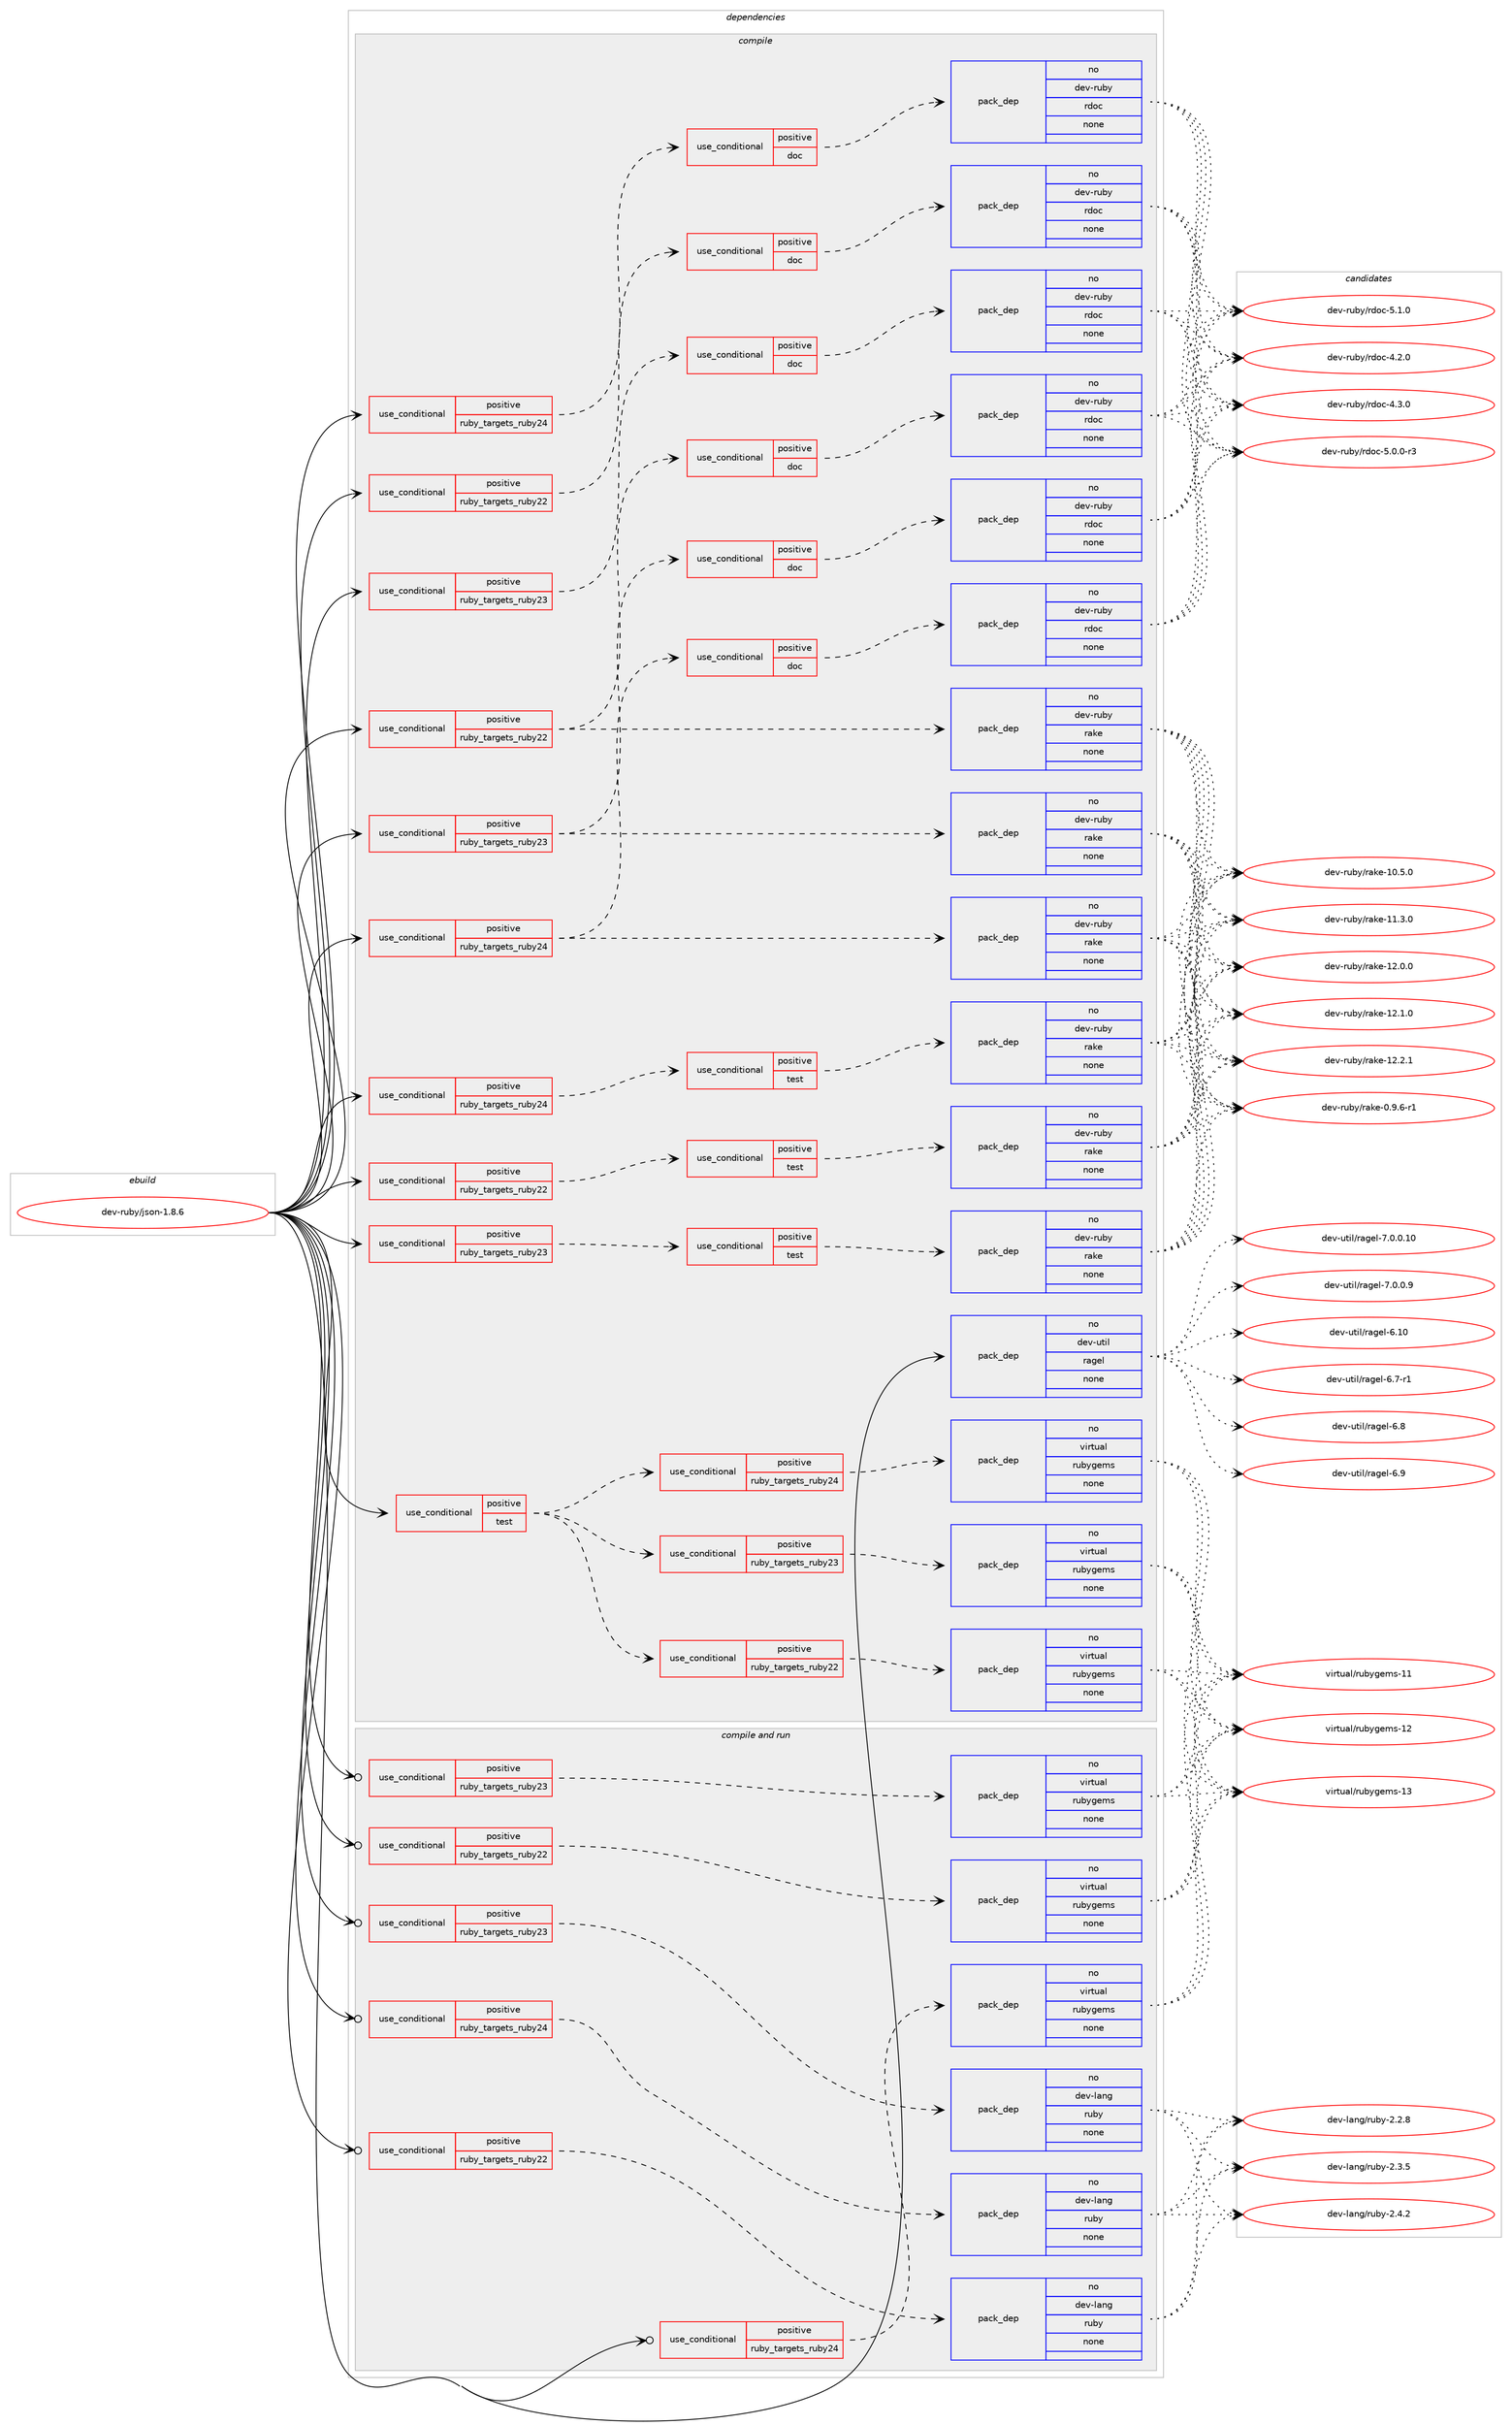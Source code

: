 digraph prolog {

# *************
# Graph options
# *************

newrank=true;
concentrate=true;
compound=true;
graph [rankdir=LR,fontname=Helvetica,fontsize=10,ranksep=1.5];#, ranksep=2.5, nodesep=0.2];
edge  [arrowhead=vee];
node  [fontname=Helvetica,fontsize=10];

# **********
# The ebuild
# **********

subgraph cluster_leftcol {
color=gray;
rank=same;
label=<<i>ebuild</i>>;
id [label="dev-ruby/json-1.8.6", color=red, width=4, href="../dev-ruby/json-1.8.6.svg"];
}

# ****************
# The dependencies
# ****************

subgraph cluster_midcol {
color=gray;
label=<<i>dependencies</i>>;
subgraph cluster_compile {
fillcolor="#eeeeee";
style=filled;
label=<<i>compile</i>>;
subgraph cond60086 {
dependency244684 [label=<<TABLE BORDER="0" CELLBORDER="1" CELLSPACING="0" CELLPADDING="4"><TR><TD ROWSPAN="3" CELLPADDING="10">use_conditional</TD></TR><TR><TD>positive</TD></TR><TR><TD>ruby_targets_ruby22</TD></TR></TABLE>>, shape=none, color=red];
subgraph cond60087 {
dependency244685 [label=<<TABLE BORDER="0" CELLBORDER="1" CELLSPACING="0" CELLPADDING="4"><TR><TD ROWSPAN="3" CELLPADDING="10">use_conditional</TD></TR><TR><TD>positive</TD></TR><TR><TD>doc</TD></TR></TABLE>>, shape=none, color=red];
subgraph pack180507 {
dependency244686 [label=<<TABLE BORDER="0" CELLBORDER="1" CELLSPACING="0" CELLPADDING="4" WIDTH="220"><TR><TD ROWSPAN="6" CELLPADDING="30">pack_dep</TD></TR><TR><TD WIDTH="110">no</TD></TR><TR><TD>dev-ruby</TD></TR><TR><TD>rdoc</TD></TR><TR><TD>none</TD></TR><TR><TD></TD></TR></TABLE>>, shape=none, color=blue];
}
dependency244685:e -> dependency244686:w [weight=20,style="dashed",arrowhead="vee"];
}
dependency244684:e -> dependency244685:w [weight=20,style="dashed",arrowhead="vee"];
}
id:e -> dependency244684:w [weight=20,style="solid",arrowhead="vee"];
subgraph cond60088 {
dependency244687 [label=<<TABLE BORDER="0" CELLBORDER="1" CELLSPACING="0" CELLPADDING="4"><TR><TD ROWSPAN="3" CELLPADDING="10">use_conditional</TD></TR><TR><TD>positive</TD></TR><TR><TD>ruby_targets_ruby22</TD></TR></TABLE>>, shape=none, color=red];
subgraph cond60089 {
dependency244688 [label=<<TABLE BORDER="0" CELLBORDER="1" CELLSPACING="0" CELLPADDING="4"><TR><TD ROWSPAN="3" CELLPADDING="10">use_conditional</TD></TR><TR><TD>positive</TD></TR><TR><TD>test</TD></TR></TABLE>>, shape=none, color=red];
subgraph pack180508 {
dependency244689 [label=<<TABLE BORDER="0" CELLBORDER="1" CELLSPACING="0" CELLPADDING="4" WIDTH="220"><TR><TD ROWSPAN="6" CELLPADDING="30">pack_dep</TD></TR><TR><TD WIDTH="110">no</TD></TR><TR><TD>dev-ruby</TD></TR><TR><TD>rake</TD></TR><TR><TD>none</TD></TR><TR><TD></TD></TR></TABLE>>, shape=none, color=blue];
}
dependency244688:e -> dependency244689:w [weight=20,style="dashed",arrowhead="vee"];
}
dependency244687:e -> dependency244688:w [weight=20,style="dashed",arrowhead="vee"];
}
id:e -> dependency244687:w [weight=20,style="solid",arrowhead="vee"];
subgraph cond60090 {
dependency244690 [label=<<TABLE BORDER="0" CELLBORDER="1" CELLSPACING="0" CELLPADDING="4"><TR><TD ROWSPAN="3" CELLPADDING="10">use_conditional</TD></TR><TR><TD>positive</TD></TR><TR><TD>ruby_targets_ruby22</TD></TR></TABLE>>, shape=none, color=red];
subgraph pack180509 {
dependency244691 [label=<<TABLE BORDER="0" CELLBORDER="1" CELLSPACING="0" CELLPADDING="4" WIDTH="220"><TR><TD ROWSPAN="6" CELLPADDING="30">pack_dep</TD></TR><TR><TD WIDTH="110">no</TD></TR><TR><TD>dev-ruby</TD></TR><TR><TD>rake</TD></TR><TR><TD>none</TD></TR><TR><TD></TD></TR></TABLE>>, shape=none, color=blue];
}
dependency244690:e -> dependency244691:w [weight=20,style="dashed",arrowhead="vee"];
subgraph cond60091 {
dependency244692 [label=<<TABLE BORDER="0" CELLBORDER="1" CELLSPACING="0" CELLPADDING="4"><TR><TD ROWSPAN="3" CELLPADDING="10">use_conditional</TD></TR><TR><TD>positive</TD></TR><TR><TD>doc</TD></TR></TABLE>>, shape=none, color=red];
subgraph pack180510 {
dependency244693 [label=<<TABLE BORDER="0" CELLBORDER="1" CELLSPACING="0" CELLPADDING="4" WIDTH="220"><TR><TD ROWSPAN="6" CELLPADDING="30">pack_dep</TD></TR><TR><TD WIDTH="110">no</TD></TR><TR><TD>dev-ruby</TD></TR><TR><TD>rdoc</TD></TR><TR><TD>none</TD></TR><TR><TD></TD></TR></TABLE>>, shape=none, color=blue];
}
dependency244692:e -> dependency244693:w [weight=20,style="dashed",arrowhead="vee"];
}
dependency244690:e -> dependency244692:w [weight=20,style="dashed",arrowhead="vee"];
}
id:e -> dependency244690:w [weight=20,style="solid",arrowhead="vee"];
subgraph cond60092 {
dependency244694 [label=<<TABLE BORDER="0" CELLBORDER="1" CELLSPACING="0" CELLPADDING="4"><TR><TD ROWSPAN="3" CELLPADDING="10">use_conditional</TD></TR><TR><TD>positive</TD></TR><TR><TD>ruby_targets_ruby23</TD></TR></TABLE>>, shape=none, color=red];
subgraph cond60093 {
dependency244695 [label=<<TABLE BORDER="0" CELLBORDER="1" CELLSPACING="0" CELLPADDING="4"><TR><TD ROWSPAN="3" CELLPADDING="10">use_conditional</TD></TR><TR><TD>positive</TD></TR><TR><TD>doc</TD></TR></TABLE>>, shape=none, color=red];
subgraph pack180511 {
dependency244696 [label=<<TABLE BORDER="0" CELLBORDER="1" CELLSPACING="0" CELLPADDING="4" WIDTH="220"><TR><TD ROWSPAN="6" CELLPADDING="30">pack_dep</TD></TR><TR><TD WIDTH="110">no</TD></TR><TR><TD>dev-ruby</TD></TR><TR><TD>rdoc</TD></TR><TR><TD>none</TD></TR><TR><TD></TD></TR></TABLE>>, shape=none, color=blue];
}
dependency244695:e -> dependency244696:w [weight=20,style="dashed",arrowhead="vee"];
}
dependency244694:e -> dependency244695:w [weight=20,style="dashed",arrowhead="vee"];
}
id:e -> dependency244694:w [weight=20,style="solid",arrowhead="vee"];
subgraph cond60094 {
dependency244697 [label=<<TABLE BORDER="0" CELLBORDER="1" CELLSPACING="0" CELLPADDING="4"><TR><TD ROWSPAN="3" CELLPADDING="10">use_conditional</TD></TR><TR><TD>positive</TD></TR><TR><TD>ruby_targets_ruby23</TD></TR></TABLE>>, shape=none, color=red];
subgraph cond60095 {
dependency244698 [label=<<TABLE BORDER="0" CELLBORDER="1" CELLSPACING="0" CELLPADDING="4"><TR><TD ROWSPAN="3" CELLPADDING="10">use_conditional</TD></TR><TR><TD>positive</TD></TR><TR><TD>test</TD></TR></TABLE>>, shape=none, color=red];
subgraph pack180512 {
dependency244699 [label=<<TABLE BORDER="0" CELLBORDER="1" CELLSPACING="0" CELLPADDING="4" WIDTH="220"><TR><TD ROWSPAN="6" CELLPADDING="30">pack_dep</TD></TR><TR><TD WIDTH="110">no</TD></TR><TR><TD>dev-ruby</TD></TR><TR><TD>rake</TD></TR><TR><TD>none</TD></TR><TR><TD></TD></TR></TABLE>>, shape=none, color=blue];
}
dependency244698:e -> dependency244699:w [weight=20,style="dashed",arrowhead="vee"];
}
dependency244697:e -> dependency244698:w [weight=20,style="dashed",arrowhead="vee"];
}
id:e -> dependency244697:w [weight=20,style="solid",arrowhead="vee"];
subgraph cond60096 {
dependency244700 [label=<<TABLE BORDER="0" CELLBORDER="1" CELLSPACING="0" CELLPADDING="4"><TR><TD ROWSPAN="3" CELLPADDING="10">use_conditional</TD></TR><TR><TD>positive</TD></TR><TR><TD>ruby_targets_ruby23</TD></TR></TABLE>>, shape=none, color=red];
subgraph pack180513 {
dependency244701 [label=<<TABLE BORDER="0" CELLBORDER="1" CELLSPACING="0" CELLPADDING="4" WIDTH="220"><TR><TD ROWSPAN="6" CELLPADDING="30">pack_dep</TD></TR><TR><TD WIDTH="110">no</TD></TR><TR><TD>dev-ruby</TD></TR><TR><TD>rake</TD></TR><TR><TD>none</TD></TR><TR><TD></TD></TR></TABLE>>, shape=none, color=blue];
}
dependency244700:e -> dependency244701:w [weight=20,style="dashed",arrowhead="vee"];
subgraph cond60097 {
dependency244702 [label=<<TABLE BORDER="0" CELLBORDER="1" CELLSPACING="0" CELLPADDING="4"><TR><TD ROWSPAN="3" CELLPADDING="10">use_conditional</TD></TR><TR><TD>positive</TD></TR><TR><TD>doc</TD></TR></TABLE>>, shape=none, color=red];
subgraph pack180514 {
dependency244703 [label=<<TABLE BORDER="0" CELLBORDER="1" CELLSPACING="0" CELLPADDING="4" WIDTH="220"><TR><TD ROWSPAN="6" CELLPADDING="30">pack_dep</TD></TR><TR><TD WIDTH="110">no</TD></TR><TR><TD>dev-ruby</TD></TR><TR><TD>rdoc</TD></TR><TR><TD>none</TD></TR><TR><TD></TD></TR></TABLE>>, shape=none, color=blue];
}
dependency244702:e -> dependency244703:w [weight=20,style="dashed",arrowhead="vee"];
}
dependency244700:e -> dependency244702:w [weight=20,style="dashed",arrowhead="vee"];
}
id:e -> dependency244700:w [weight=20,style="solid",arrowhead="vee"];
subgraph cond60098 {
dependency244704 [label=<<TABLE BORDER="0" CELLBORDER="1" CELLSPACING="0" CELLPADDING="4"><TR><TD ROWSPAN="3" CELLPADDING="10">use_conditional</TD></TR><TR><TD>positive</TD></TR><TR><TD>ruby_targets_ruby24</TD></TR></TABLE>>, shape=none, color=red];
subgraph cond60099 {
dependency244705 [label=<<TABLE BORDER="0" CELLBORDER="1" CELLSPACING="0" CELLPADDING="4"><TR><TD ROWSPAN="3" CELLPADDING="10">use_conditional</TD></TR><TR><TD>positive</TD></TR><TR><TD>doc</TD></TR></TABLE>>, shape=none, color=red];
subgraph pack180515 {
dependency244706 [label=<<TABLE BORDER="0" CELLBORDER="1" CELLSPACING="0" CELLPADDING="4" WIDTH="220"><TR><TD ROWSPAN="6" CELLPADDING="30">pack_dep</TD></TR><TR><TD WIDTH="110">no</TD></TR><TR><TD>dev-ruby</TD></TR><TR><TD>rdoc</TD></TR><TR><TD>none</TD></TR><TR><TD></TD></TR></TABLE>>, shape=none, color=blue];
}
dependency244705:e -> dependency244706:w [weight=20,style="dashed",arrowhead="vee"];
}
dependency244704:e -> dependency244705:w [weight=20,style="dashed",arrowhead="vee"];
}
id:e -> dependency244704:w [weight=20,style="solid",arrowhead="vee"];
subgraph cond60100 {
dependency244707 [label=<<TABLE BORDER="0" CELLBORDER="1" CELLSPACING="0" CELLPADDING="4"><TR><TD ROWSPAN="3" CELLPADDING="10">use_conditional</TD></TR><TR><TD>positive</TD></TR><TR><TD>ruby_targets_ruby24</TD></TR></TABLE>>, shape=none, color=red];
subgraph cond60101 {
dependency244708 [label=<<TABLE BORDER="0" CELLBORDER="1" CELLSPACING="0" CELLPADDING="4"><TR><TD ROWSPAN="3" CELLPADDING="10">use_conditional</TD></TR><TR><TD>positive</TD></TR><TR><TD>test</TD></TR></TABLE>>, shape=none, color=red];
subgraph pack180516 {
dependency244709 [label=<<TABLE BORDER="0" CELLBORDER="1" CELLSPACING="0" CELLPADDING="4" WIDTH="220"><TR><TD ROWSPAN="6" CELLPADDING="30">pack_dep</TD></TR><TR><TD WIDTH="110">no</TD></TR><TR><TD>dev-ruby</TD></TR><TR><TD>rake</TD></TR><TR><TD>none</TD></TR><TR><TD></TD></TR></TABLE>>, shape=none, color=blue];
}
dependency244708:e -> dependency244709:w [weight=20,style="dashed",arrowhead="vee"];
}
dependency244707:e -> dependency244708:w [weight=20,style="dashed",arrowhead="vee"];
}
id:e -> dependency244707:w [weight=20,style="solid",arrowhead="vee"];
subgraph cond60102 {
dependency244710 [label=<<TABLE BORDER="0" CELLBORDER="1" CELLSPACING="0" CELLPADDING="4"><TR><TD ROWSPAN="3" CELLPADDING="10">use_conditional</TD></TR><TR><TD>positive</TD></TR><TR><TD>ruby_targets_ruby24</TD></TR></TABLE>>, shape=none, color=red];
subgraph pack180517 {
dependency244711 [label=<<TABLE BORDER="0" CELLBORDER="1" CELLSPACING="0" CELLPADDING="4" WIDTH="220"><TR><TD ROWSPAN="6" CELLPADDING="30">pack_dep</TD></TR><TR><TD WIDTH="110">no</TD></TR><TR><TD>dev-ruby</TD></TR><TR><TD>rake</TD></TR><TR><TD>none</TD></TR><TR><TD></TD></TR></TABLE>>, shape=none, color=blue];
}
dependency244710:e -> dependency244711:w [weight=20,style="dashed",arrowhead="vee"];
subgraph cond60103 {
dependency244712 [label=<<TABLE BORDER="0" CELLBORDER="1" CELLSPACING="0" CELLPADDING="4"><TR><TD ROWSPAN="3" CELLPADDING="10">use_conditional</TD></TR><TR><TD>positive</TD></TR><TR><TD>doc</TD></TR></TABLE>>, shape=none, color=red];
subgraph pack180518 {
dependency244713 [label=<<TABLE BORDER="0" CELLBORDER="1" CELLSPACING="0" CELLPADDING="4" WIDTH="220"><TR><TD ROWSPAN="6" CELLPADDING="30">pack_dep</TD></TR><TR><TD WIDTH="110">no</TD></TR><TR><TD>dev-ruby</TD></TR><TR><TD>rdoc</TD></TR><TR><TD>none</TD></TR><TR><TD></TD></TR></TABLE>>, shape=none, color=blue];
}
dependency244712:e -> dependency244713:w [weight=20,style="dashed",arrowhead="vee"];
}
dependency244710:e -> dependency244712:w [weight=20,style="dashed",arrowhead="vee"];
}
id:e -> dependency244710:w [weight=20,style="solid",arrowhead="vee"];
subgraph cond60104 {
dependency244714 [label=<<TABLE BORDER="0" CELLBORDER="1" CELLSPACING="0" CELLPADDING="4"><TR><TD ROWSPAN="3" CELLPADDING="10">use_conditional</TD></TR><TR><TD>positive</TD></TR><TR><TD>test</TD></TR></TABLE>>, shape=none, color=red];
subgraph cond60105 {
dependency244715 [label=<<TABLE BORDER="0" CELLBORDER="1" CELLSPACING="0" CELLPADDING="4"><TR><TD ROWSPAN="3" CELLPADDING="10">use_conditional</TD></TR><TR><TD>positive</TD></TR><TR><TD>ruby_targets_ruby22</TD></TR></TABLE>>, shape=none, color=red];
subgraph pack180519 {
dependency244716 [label=<<TABLE BORDER="0" CELLBORDER="1" CELLSPACING="0" CELLPADDING="4" WIDTH="220"><TR><TD ROWSPAN="6" CELLPADDING="30">pack_dep</TD></TR><TR><TD WIDTH="110">no</TD></TR><TR><TD>virtual</TD></TR><TR><TD>rubygems</TD></TR><TR><TD>none</TD></TR><TR><TD></TD></TR></TABLE>>, shape=none, color=blue];
}
dependency244715:e -> dependency244716:w [weight=20,style="dashed",arrowhead="vee"];
}
dependency244714:e -> dependency244715:w [weight=20,style="dashed",arrowhead="vee"];
subgraph cond60106 {
dependency244717 [label=<<TABLE BORDER="0" CELLBORDER="1" CELLSPACING="0" CELLPADDING="4"><TR><TD ROWSPAN="3" CELLPADDING="10">use_conditional</TD></TR><TR><TD>positive</TD></TR><TR><TD>ruby_targets_ruby23</TD></TR></TABLE>>, shape=none, color=red];
subgraph pack180520 {
dependency244718 [label=<<TABLE BORDER="0" CELLBORDER="1" CELLSPACING="0" CELLPADDING="4" WIDTH="220"><TR><TD ROWSPAN="6" CELLPADDING="30">pack_dep</TD></TR><TR><TD WIDTH="110">no</TD></TR><TR><TD>virtual</TD></TR><TR><TD>rubygems</TD></TR><TR><TD>none</TD></TR><TR><TD></TD></TR></TABLE>>, shape=none, color=blue];
}
dependency244717:e -> dependency244718:w [weight=20,style="dashed",arrowhead="vee"];
}
dependency244714:e -> dependency244717:w [weight=20,style="dashed",arrowhead="vee"];
subgraph cond60107 {
dependency244719 [label=<<TABLE BORDER="0" CELLBORDER="1" CELLSPACING="0" CELLPADDING="4"><TR><TD ROWSPAN="3" CELLPADDING="10">use_conditional</TD></TR><TR><TD>positive</TD></TR><TR><TD>ruby_targets_ruby24</TD></TR></TABLE>>, shape=none, color=red];
subgraph pack180521 {
dependency244720 [label=<<TABLE BORDER="0" CELLBORDER="1" CELLSPACING="0" CELLPADDING="4" WIDTH="220"><TR><TD ROWSPAN="6" CELLPADDING="30">pack_dep</TD></TR><TR><TD WIDTH="110">no</TD></TR><TR><TD>virtual</TD></TR><TR><TD>rubygems</TD></TR><TR><TD>none</TD></TR><TR><TD></TD></TR></TABLE>>, shape=none, color=blue];
}
dependency244719:e -> dependency244720:w [weight=20,style="dashed",arrowhead="vee"];
}
dependency244714:e -> dependency244719:w [weight=20,style="dashed",arrowhead="vee"];
}
id:e -> dependency244714:w [weight=20,style="solid",arrowhead="vee"];
subgraph pack180522 {
dependency244721 [label=<<TABLE BORDER="0" CELLBORDER="1" CELLSPACING="0" CELLPADDING="4" WIDTH="220"><TR><TD ROWSPAN="6" CELLPADDING="30">pack_dep</TD></TR><TR><TD WIDTH="110">no</TD></TR><TR><TD>dev-util</TD></TR><TR><TD>ragel</TD></TR><TR><TD>none</TD></TR><TR><TD></TD></TR></TABLE>>, shape=none, color=blue];
}
id:e -> dependency244721:w [weight=20,style="solid",arrowhead="vee"];
}
subgraph cluster_compileandrun {
fillcolor="#eeeeee";
style=filled;
label=<<i>compile and run</i>>;
subgraph cond60108 {
dependency244722 [label=<<TABLE BORDER="0" CELLBORDER="1" CELLSPACING="0" CELLPADDING="4"><TR><TD ROWSPAN="3" CELLPADDING="10">use_conditional</TD></TR><TR><TD>positive</TD></TR><TR><TD>ruby_targets_ruby22</TD></TR></TABLE>>, shape=none, color=red];
subgraph pack180523 {
dependency244723 [label=<<TABLE BORDER="0" CELLBORDER="1" CELLSPACING="0" CELLPADDING="4" WIDTH="220"><TR><TD ROWSPAN="6" CELLPADDING="30">pack_dep</TD></TR><TR><TD WIDTH="110">no</TD></TR><TR><TD>dev-lang</TD></TR><TR><TD>ruby</TD></TR><TR><TD>none</TD></TR><TR><TD></TD></TR></TABLE>>, shape=none, color=blue];
}
dependency244722:e -> dependency244723:w [weight=20,style="dashed",arrowhead="vee"];
}
id:e -> dependency244722:w [weight=20,style="solid",arrowhead="odotvee"];
subgraph cond60109 {
dependency244724 [label=<<TABLE BORDER="0" CELLBORDER="1" CELLSPACING="0" CELLPADDING="4"><TR><TD ROWSPAN="3" CELLPADDING="10">use_conditional</TD></TR><TR><TD>positive</TD></TR><TR><TD>ruby_targets_ruby22</TD></TR></TABLE>>, shape=none, color=red];
subgraph pack180524 {
dependency244725 [label=<<TABLE BORDER="0" CELLBORDER="1" CELLSPACING="0" CELLPADDING="4" WIDTH="220"><TR><TD ROWSPAN="6" CELLPADDING="30">pack_dep</TD></TR><TR><TD WIDTH="110">no</TD></TR><TR><TD>virtual</TD></TR><TR><TD>rubygems</TD></TR><TR><TD>none</TD></TR><TR><TD></TD></TR></TABLE>>, shape=none, color=blue];
}
dependency244724:e -> dependency244725:w [weight=20,style="dashed",arrowhead="vee"];
}
id:e -> dependency244724:w [weight=20,style="solid",arrowhead="odotvee"];
subgraph cond60110 {
dependency244726 [label=<<TABLE BORDER="0" CELLBORDER="1" CELLSPACING="0" CELLPADDING="4"><TR><TD ROWSPAN="3" CELLPADDING="10">use_conditional</TD></TR><TR><TD>positive</TD></TR><TR><TD>ruby_targets_ruby23</TD></TR></TABLE>>, shape=none, color=red];
subgraph pack180525 {
dependency244727 [label=<<TABLE BORDER="0" CELLBORDER="1" CELLSPACING="0" CELLPADDING="4" WIDTH="220"><TR><TD ROWSPAN="6" CELLPADDING="30">pack_dep</TD></TR><TR><TD WIDTH="110">no</TD></TR><TR><TD>dev-lang</TD></TR><TR><TD>ruby</TD></TR><TR><TD>none</TD></TR><TR><TD></TD></TR></TABLE>>, shape=none, color=blue];
}
dependency244726:e -> dependency244727:w [weight=20,style="dashed",arrowhead="vee"];
}
id:e -> dependency244726:w [weight=20,style="solid",arrowhead="odotvee"];
subgraph cond60111 {
dependency244728 [label=<<TABLE BORDER="0" CELLBORDER="1" CELLSPACING="0" CELLPADDING="4"><TR><TD ROWSPAN="3" CELLPADDING="10">use_conditional</TD></TR><TR><TD>positive</TD></TR><TR><TD>ruby_targets_ruby23</TD></TR></TABLE>>, shape=none, color=red];
subgraph pack180526 {
dependency244729 [label=<<TABLE BORDER="0" CELLBORDER="1" CELLSPACING="0" CELLPADDING="4" WIDTH="220"><TR><TD ROWSPAN="6" CELLPADDING="30">pack_dep</TD></TR><TR><TD WIDTH="110">no</TD></TR><TR><TD>virtual</TD></TR><TR><TD>rubygems</TD></TR><TR><TD>none</TD></TR><TR><TD></TD></TR></TABLE>>, shape=none, color=blue];
}
dependency244728:e -> dependency244729:w [weight=20,style="dashed",arrowhead="vee"];
}
id:e -> dependency244728:w [weight=20,style="solid",arrowhead="odotvee"];
subgraph cond60112 {
dependency244730 [label=<<TABLE BORDER="0" CELLBORDER="1" CELLSPACING="0" CELLPADDING="4"><TR><TD ROWSPAN="3" CELLPADDING="10">use_conditional</TD></TR><TR><TD>positive</TD></TR><TR><TD>ruby_targets_ruby24</TD></TR></TABLE>>, shape=none, color=red];
subgraph pack180527 {
dependency244731 [label=<<TABLE BORDER="0" CELLBORDER="1" CELLSPACING="0" CELLPADDING="4" WIDTH="220"><TR><TD ROWSPAN="6" CELLPADDING="30">pack_dep</TD></TR><TR><TD WIDTH="110">no</TD></TR><TR><TD>dev-lang</TD></TR><TR><TD>ruby</TD></TR><TR><TD>none</TD></TR><TR><TD></TD></TR></TABLE>>, shape=none, color=blue];
}
dependency244730:e -> dependency244731:w [weight=20,style="dashed",arrowhead="vee"];
}
id:e -> dependency244730:w [weight=20,style="solid",arrowhead="odotvee"];
subgraph cond60113 {
dependency244732 [label=<<TABLE BORDER="0" CELLBORDER="1" CELLSPACING="0" CELLPADDING="4"><TR><TD ROWSPAN="3" CELLPADDING="10">use_conditional</TD></TR><TR><TD>positive</TD></TR><TR><TD>ruby_targets_ruby24</TD></TR></TABLE>>, shape=none, color=red];
subgraph pack180528 {
dependency244733 [label=<<TABLE BORDER="0" CELLBORDER="1" CELLSPACING="0" CELLPADDING="4" WIDTH="220"><TR><TD ROWSPAN="6" CELLPADDING="30">pack_dep</TD></TR><TR><TD WIDTH="110">no</TD></TR><TR><TD>virtual</TD></TR><TR><TD>rubygems</TD></TR><TR><TD>none</TD></TR><TR><TD></TD></TR></TABLE>>, shape=none, color=blue];
}
dependency244732:e -> dependency244733:w [weight=20,style="dashed",arrowhead="vee"];
}
id:e -> dependency244732:w [weight=20,style="solid",arrowhead="odotvee"];
}
subgraph cluster_run {
fillcolor="#eeeeee";
style=filled;
label=<<i>run</i>>;
}
}

# **************
# The candidates
# **************

subgraph cluster_choices {
rank=same;
color=gray;
label=<<i>candidates</i>>;

subgraph choice180507 {
color=black;
nodesep=1;
choice10010111845114117981214711410011199455246504648 [label="dev-ruby/rdoc-4.2.0", color=red, width=4,href="../dev-ruby/rdoc-4.2.0.svg"];
choice10010111845114117981214711410011199455246514648 [label="dev-ruby/rdoc-4.3.0", color=red, width=4,href="../dev-ruby/rdoc-4.3.0.svg"];
choice100101118451141179812147114100111994553464846484511451 [label="dev-ruby/rdoc-5.0.0-r3", color=red, width=4,href="../dev-ruby/rdoc-5.0.0-r3.svg"];
choice10010111845114117981214711410011199455346494648 [label="dev-ruby/rdoc-5.1.0", color=red, width=4,href="../dev-ruby/rdoc-5.1.0.svg"];
dependency244686:e -> choice10010111845114117981214711410011199455246504648:w [style=dotted,weight="100"];
dependency244686:e -> choice10010111845114117981214711410011199455246514648:w [style=dotted,weight="100"];
dependency244686:e -> choice100101118451141179812147114100111994553464846484511451:w [style=dotted,weight="100"];
dependency244686:e -> choice10010111845114117981214711410011199455346494648:w [style=dotted,weight="100"];
}
subgraph choice180508 {
color=black;
nodesep=1;
choice100101118451141179812147114971071014548465746544511449 [label="dev-ruby/rake-0.9.6-r1", color=red, width=4,href="../dev-ruby/rake-0.9.6-r1.svg"];
choice1001011184511411798121471149710710145494846534648 [label="dev-ruby/rake-10.5.0", color=red, width=4,href="../dev-ruby/rake-10.5.0.svg"];
choice1001011184511411798121471149710710145494946514648 [label="dev-ruby/rake-11.3.0", color=red, width=4,href="../dev-ruby/rake-11.3.0.svg"];
choice1001011184511411798121471149710710145495046484648 [label="dev-ruby/rake-12.0.0", color=red, width=4,href="../dev-ruby/rake-12.0.0.svg"];
choice1001011184511411798121471149710710145495046494648 [label="dev-ruby/rake-12.1.0", color=red, width=4,href="../dev-ruby/rake-12.1.0.svg"];
choice1001011184511411798121471149710710145495046504649 [label="dev-ruby/rake-12.2.1", color=red, width=4,href="../dev-ruby/rake-12.2.1.svg"];
dependency244689:e -> choice100101118451141179812147114971071014548465746544511449:w [style=dotted,weight="100"];
dependency244689:e -> choice1001011184511411798121471149710710145494846534648:w [style=dotted,weight="100"];
dependency244689:e -> choice1001011184511411798121471149710710145494946514648:w [style=dotted,weight="100"];
dependency244689:e -> choice1001011184511411798121471149710710145495046484648:w [style=dotted,weight="100"];
dependency244689:e -> choice1001011184511411798121471149710710145495046494648:w [style=dotted,weight="100"];
dependency244689:e -> choice1001011184511411798121471149710710145495046504649:w [style=dotted,weight="100"];
}
subgraph choice180509 {
color=black;
nodesep=1;
choice100101118451141179812147114971071014548465746544511449 [label="dev-ruby/rake-0.9.6-r1", color=red, width=4,href="../dev-ruby/rake-0.9.6-r1.svg"];
choice1001011184511411798121471149710710145494846534648 [label="dev-ruby/rake-10.5.0", color=red, width=4,href="../dev-ruby/rake-10.5.0.svg"];
choice1001011184511411798121471149710710145494946514648 [label="dev-ruby/rake-11.3.0", color=red, width=4,href="../dev-ruby/rake-11.3.0.svg"];
choice1001011184511411798121471149710710145495046484648 [label="dev-ruby/rake-12.0.0", color=red, width=4,href="../dev-ruby/rake-12.0.0.svg"];
choice1001011184511411798121471149710710145495046494648 [label="dev-ruby/rake-12.1.0", color=red, width=4,href="../dev-ruby/rake-12.1.0.svg"];
choice1001011184511411798121471149710710145495046504649 [label="dev-ruby/rake-12.2.1", color=red, width=4,href="../dev-ruby/rake-12.2.1.svg"];
dependency244691:e -> choice100101118451141179812147114971071014548465746544511449:w [style=dotted,weight="100"];
dependency244691:e -> choice1001011184511411798121471149710710145494846534648:w [style=dotted,weight="100"];
dependency244691:e -> choice1001011184511411798121471149710710145494946514648:w [style=dotted,weight="100"];
dependency244691:e -> choice1001011184511411798121471149710710145495046484648:w [style=dotted,weight="100"];
dependency244691:e -> choice1001011184511411798121471149710710145495046494648:w [style=dotted,weight="100"];
dependency244691:e -> choice1001011184511411798121471149710710145495046504649:w [style=dotted,weight="100"];
}
subgraph choice180510 {
color=black;
nodesep=1;
choice10010111845114117981214711410011199455246504648 [label="dev-ruby/rdoc-4.2.0", color=red, width=4,href="../dev-ruby/rdoc-4.2.0.svg"];
choice10010111845114117981214711410011199455246514648 [label="dev-ruby/rdoc-4.3.0", color=red, width=4,href="../dev-ruby/rdoc-4.3.0.svg"];
choice100101118451141179812147114100111994553464846484511451 [label="dev-ruby/rdoc-5.0.0-r3", color=red, width=4,href="../dev-ruby/rdoc-5.0.0-r3.svg"];
choice10010111845114117981214711410011199455346494648 [label="dev-ruby/rdoc-5.1.0", color=red, width=4,href="../dev-ruby/rdoc-5.1.0.svg"];
dependency244693:e -> choice10010111845114117981214711410011199455246504648:w [style=dotted,weight="100"];
dependency244693:e -> choice10010111845114117981214711410011199455246514648:w [style=dotted,weight="100"];
dependency244693:e -> choice100101118451141179812147114100111994553464846484511451:w [style=dotted,weight="100"];
dependency244693:e -> choice10010111845114117981214711410011199455346494648:w [style=dotted,weight="100"];
}
subgraph choice180511 {
color=black;
nodesep=1;
choice10010111845114117981214711410011199455246504648 [label="dev-ruby/rdoc-4.2.0", color=red, width=4,href="../dev-ruby/rdoc-4.2.0.svg"];
choice10010111845114117981214711410011199455246514648 [label="dev-ruby/rdoc-4.3.0", color=red, width=4,href="../dev-ruby/rdoc-4.3.0.svg"];
choice100101118451141179812147114100111994553464846484511451 [label="dev-ruby/rdoc-5.0.0-r3", color=red, width=4,href="../dev-ruby/rdoc-5.0.0-r3.svg"];
choice10010111845114117981214711410011199455346494648 [label="dev-ruby/rdoc-5.1.0", color=red, width=4,href="../dev-ruby/rdoc-5.1.0.svg"];
dependency244696:e -> choice10010111845114117981214711410011199455246504648:w [style=dotted,weight="100"];
dependency244696:e -> choice10010111845114117981214711410011199455246514648:w [style=dotted,weight="100"];
dependency244696:e -> choice100101118451141179812147114100111994553464846484511451:w [style=dotted,weight="100"];
dependency244696:e -> choice10010111845114117981214711410011199455346494648:w [style=dotted,weight="100"];
}
subgraph choice180512 {
color=black;
nodesep=1;
choice100101118451141179812147114971071014548465746544511449 [label="dev-ruby/rake-0.9.6-r1", color=red, width=4,href="../dev-ruby/rake-0.9.6-r1.svg"];
choice1001011184511411798121471149710710145494846534648 [label="dev-ruby/rake-10.5.0", color=red, width=4,href="../dev-ruby/rake-10.5.0.svg"];
choice1001011184511411798121471149710710145494946514648 [label="dev-ruby/rake-11.3.0", color=red, width=4,href="../dev-ruby/rake-11.3.0.svg"];
choice1001011184511411798121471149710710145495046484648 [label="dev-ruby/rake-12.0.0", color=red, width=4,href="../dev-ruby/rake-12.0.0.svg"];
choice1001011184511411798121471149710710145495046494648 [label="dev-ruby/rake-12.1.0", color=red, width=4,href="../dev-ruby/rake-12.1.0.svg"];
choice1001011184511411798121471149710710145495046504649 [label="dev-ruby/rake-12.2.1", color=red, width=4,href="../dev-ruby/rake-12.2.1.svg"];
dependency244699:e -> choice100101118451141179812147114971071014548465746544511449:w [style=dotted,weight="100"];
dependency244699:e -> choice1001011184511411798121471149710710145494846534648:w [style=dotted,weight="100"];
dependency244699:e -> choice1001011184511411798121471149710710145494946514648:w [style=dotted,weight="100"];
dependency244699:e -> choice1001011184511411798121471149710710145495046484648:w [style=dotted,weight="100"];
dependency244699:e -> choice1001011184511411798121471149710710145495046494648:w [style=dotted,weight="100"];
dependency244699:e -> choice1001011184511411798121471149710710145495046504649:w [style=dotted,weight="100"];
}
subgraph choice180513 {
color=black;
nodesep=1;
choice100101118451141179812147114971071014548465746544511449 [label="dev-ruby/rake-0.9.6-r1", color=red, width=4,href="../dev-ruby/rake-0.9.6-r1.svg"];
choice1001011184511411798121471149710710145494846534648 [label="dev-ruby/rake-10.5.0", color=red, width=4,href="../dev-ruby/rake-10.5.0.svg"];
choice1001011184511411798121471149710710145494946514648 [label="dev-ruby/rake-11.3.0", color=red, width=4,href="../dev-ruby/rake-11.3.0.svg"];
choice1001011184511411798121471149710710145495046484648 [label="dev-ruby/rake-12.0.0", color=red, width=4,href="../dev-ruby/rake-12.0.0.svg"];
choice1001011184511411798121471149710710145495046494648 [label="dev-ruby/rake-12.1.0", color=red, width=4,href="../dev-ruby/rake-12.1.0.svg"];
choice1001011184511411798121471149710710145495046504649 [label="dev-ruby/rake-12.2.1", color=red, width=4,href="../dev-ruby/rake-12.2.1.svg"];
dependency244701:e -> choice100101118451141179812147114971071014548465746544511449:w [style=dotted,weight="100"];
dependency244701:e -> choice1001011184511411798121471149710710145494846534648:w [style=dotted,weight="100"];
dependency244701:e -> choice1001011184511411798121471149710710145494946514648:w [style=dotted,weight="100"];
dependency244701:e -> choice1001011184511411798121471149710710145495046484648:w [style=dotted,weight="100"];
dependency244701:e -> choice1001011184511411798121471149710710145495046494648:w [style=dotted,weight="100"];
dependency244701:e -> choice1001011184511411798121471149710710145495046504649:w [style=dotted,weight="100"];
}
subgraph choice180514 {
color=black;
nodesep=1;
choice10010111845114117981214711410011199455246504648 [label="dev-ruby/rdoc-4.2.0", color=red, width=4,href="../dev-ruby/rdoc-4.2.0.svg"];
choice10010111845114117981214711410011199455246514648 [label="dev-ruby/rdoc-4.3.0", color=red, width=4,href="../dev-ruby/rdoc-4.3.0.svg"];
choice100101118451141179812147114100111994553464846484511451 [label="dev-ruby/rdoc-5.0.0-r3", color=red, width=4,href="../dev-ruby/rdoc-5.0.0-r3.svg"];
choice10010111845114117981214711410011199455346494648 [label="dev-ruby/rdoc-5.1.0", color=red, width=4,href="../dev-ruby/rdoc-5.1.0.svg"];
dependency244703:e -> choice10010111845114117981214711410011199455246504648:w [style=dotted,weight="100"];
dependency244703:e -> choice10010111845114117981214711410011199455246514648:w [style=dotted,weight="100"];
dependency244703:e -> choice100101118451141179812147114100111994553464846484511451:w [style=dotted,weight="100"];
dependency244703:e -> choice10010111845114117981214711410011199455346494648:w [style=dotted,weight="100"];
}
subgraph choice180515 {
color=black;
nodesep=1;
choice10010111845114117981214711410011199455246504648 [label="dev-ruby/rdoc-4.2.0", color=red, width=4,href="../dev-ruby/rdoc-4.2.0.svg"];
choice10010111845114117981214711410011199455246514648 [label="dev-ruby/rdoc-4.3.0", color=red, width=4,href="../dev-ruby/rdoc-4.3.0.svg"];
choice100101118451141179812147114100111994553464846484511451 [label="dev-ruby/rdoc-5.0.0-r3", color=red, width=4,href="../dev-ruby/rdoc-5.0.0-r3.svg"];
choice10010111845114117981214711410011199455346494648 [label="dev-ruby/rdoc-5.1.0", color=red, width=4,href="../dev-ruby/rdoc-5.1.0.svg"];
dependency244706:e -> choice10010111845114117981214711410011199455246504648:w [style=dotted,weight="100"];
dependency244706:e -> choice10010111845114117981214711410011199455246514648:w [style=dotted,weight="100"];
dependency244706:e -> choice100101118451141179812147114100111994553464846484511451:w [style=dotted,weight="100"];
dependency244706:e -> choice10010111845114117981214711410011199455346494648:w [style=dotted,weight="100"];
}
subgraph choice180516 {
color=black;
nodesep=1;
choice100101118451141179812147114971071014548465746544511449 [label="dev-ruby/rake-0.9.6-r1", color=red, width=4,href="../dev-ruby/rake-0.9.6-r1.svg"];
choice1001011184511411798121471149710710145494846534648 [label="dev-ruby/rake-10.5.0", color=red, width=4,href="../dev-ruby/rake-10.5.0.svg"];
choice1001011184511411798121471149710710145494946514648 [label="dev-ruby/rake-11.3.0", color=red, width=4,href="../dev-ruby/rake-11.3.0.svg"];
choice1001011184511411798121471149710710145495046484648 [label="dev-ruby/rake-12.0.0", color=red, width=4,href="../dev-ruby/rake-12.0.0.svg"];
choice1001011184511411798121471149710710145495046494648 [label="dev-ruby/rake-12.1.0", color=red, width=4,href="../dev-ruby/rake-12.1.0.svg"];
choice1001011184511411798121471149710710145495046504649 [label="dev-ruby/rake-12.2.1", color=red, width=4,href="../dev-ruby/rake-12.2.1.svg"];
dependency244709:e -> choice100101118451141179812147114971071014548465746544511449:w [style=dotted,weight="100"];
dependency244709:e -> choice1001011184511411798121471149710710145494846534648:w [style=dotted,weight="100"];
dependency244709:e -> choice1001011184511411798121471149710710145494946514648:w [style=dotted,weight="100"];
dependency244709:e -> choice1001011184511411798121471149710710145495046484648:w [style=dotted,weight="100"];
dependency244709:e -> choice1001011184511411798121471149710710145495046494648:w [style=dotted,weight="100"];
dependency244709:e -> choice1001011184511411798121471149710710145495046504649:w [style=dotted,weight="100"];
}
subgraph choice180517 {
color=black;
nodesep=1;
choice100101118451141179812147114971071014548465746544511449 [label="dev-ruby/rake-0.9.6-r1", color=red, width=4,href="../dev-ruby/rake-0.9.6-r1.svg"];
choice1001011184511411798121471149710710145494846534648 [label="dev-ruby/rake-10.5.0", color=red, width=4,href="../dev-ruby/rake-10.5.0.svg"];
choice1001011184511411798121471149710710145494946514648 [label="dev-ruby/rake-11.3.0", color=red, width=4,href="../dev-ruby/rake-11.3.0.svg"];
choice1001011184511411798121471149710710145495046484648 [label="dev-ruby/rake-12.0.0", color=red, width=4,href="../dev-ruby/rake-12.0.0.svg"];
choice1001011184511411798121471149710710145495046494648 [label="dev-ruby/rake-12.1.0", color=red, width=4,href="../dev-ruby/rake-12.1.0.svg"];
choice1001011184511411798121471149710710145495046504649 [label="dev-ruby/rake-12.2.1", color=red, width=4,href="../dev-ruby/rake-12.2.1.svg"];
dependency244711:e -> choice100101118451141179812147114971071014548465746544511449:w [style=dotted,weight="100"];
dependency244711:e -> choice1001011184511411798121471149710710145494846534648:w [style=dotted,weight="100"];
dependency244711:e -> choice1001011184511411798121471149710710145494946514648:w [style=dotted,weight="100"];
dependency244711:e -> choice1001011184511411798121471149710710145495046484648:w [style=dotted,weight="100"];
dependency244711:e -> choice1001011184511411798121471149710710145495046494648:w [style=dotted,weight="100"];
dependency244711:e -> choice1001011184511411798121471149710710145495046504649:w [style=dotted,weight="100"];
}
subgraph choice180518 {
color=black;
nodesep=1;
choice10010111845114117981214711410011199455246504648 [label="dev-ruby/rdoc-4.2.0", color=red, width=4,href="../dev-ruby/rdoc-4.2.0.svg"];
choice10010111845114117981214711410011199455246514648 [label="dev-ruby/rdoc-4.3.0", color=red, width=4,href="../dev-ruby/rdoc-4.3.0.svg"];
choice100101118451141179812147114100111994553464846484511451 [label="dev-ruby/rdoc-5.0.0-r3", color=red, width=4,href="../dev-ruby/rdoc-5.0.0-r3.svg"];
choice10010111845114117981214711410011199455346494648 [label="dev-ruby/rdoc-5.1.0", color=red, width=4,href="../dev-ruby/rdoc-5.1.0.svg"];
dependency244713:e -> choice10010111845114117981214711410011199455246504648:w [style=dotted,weight="100"];
dependency244713:e -> choice10010111845114117981214711410011199455246514648:w [style=dotted,weight="100"];
dependency244713:e -> choice100101118451141179812147114100111994553464846484511451:w [style=dotted,weight="100"];
dependency244713:e -> choice10010111845114117981214711410011199455346494648:w [style=dotted,weight="100"];
}
subgraph choice180519 {
color=black;
nodesep=1;
choice118105114116117971084711411798121103101109115454949 [label="virtual/rubygems-11", color=red, width=4,href="../virtual/rubygems-11.svg"];
choice118105114116117971084711411798121103101109115454950 [label="virtual/rubygems-12", color=red, width=4,href="../virtual/rubygems-12.svg"];
choice118105114116117971084711411798121103101109115454951 [label="virtual/rubygems-13", color=red, width=4,href="../virtual/rubygems-13.svg"];
dependency244716:e -> choice118105114116117971084711411798121103101109115454949:w [style=dotted,weight="100"];
dependency244716:e -> choice118105114116117971084711411798121103101109115454950:w [style=dotted,weight="100"];
dependency244716:e -> choice118105114116117971084711411798121103101109115454951:w [style=dotted,weight="100"];
}
subgraph choice180520 {
color=black;
nodesep=1;
choice118105114116117971084711411798121103101109115454949 [label="virtual/rubygems-11", color=red, width=4,href="../virtual/rubygems-11.svg"];
choice118105114116117971084711411798121103101109115454950 [label="virtual/rubygems-12", color=red, width=4,href="../virtual/rubygems-12.svg"];
choice118105114116117971084711411798121103101109115454951 [label="virtual/rubygems-13", color=red, width=4,href="../virtual/rubygems-13.svg"];
dependency244718:e -> choice118105114116117971084711411798121103101109115454949:w [style=dotted,weight="100"];
dependency244718:e -> choice118105114116117971084711411798121103101109115454950:w [style=dotted,weight="100"];
dependency244718:e -> choice118105114116117971084711411798121103101109115454951:w [style=dotted,weight="100"];
}
subgraph choice180521 {
color=black;
nodesep=1;
choice118105114116117971084711411798121103101109115454949 [label="virtual/rubygems-11", color=red, width=4,href="../virtual/rubygems-11.svg"];
choice118105114116117971084711411798121103101109115454950 [label="virtual/rubygems-12", color=red, width=4,href="../virtual/rubygems-12.svg"];
choice118105114116117971084711411798121103101109115454951 [label="virtual/rubygems-13", color=red, width=4,href="../virtual/rubygems-13.svg"];
dependency244720:e -> choice118105114116117971084711411798121103101109115454949:w [style=dotted,weight="100"];
dependency244720:e -> choice118105114116117971084711411798121103101109115454950:w [style=dotted,weight="100"];
dependency244720:e -> choice118105114116117971084711411798121103101109115454951:w [style=dotted,weight="100"];
}
subgraph choice180522 {
color=black;
nodesep=1;
choice1001011184511711610510847114971031011084554464948 [label="dev-util/ragel-6.10", color=red, width=4,href="../dev-util/ragel-6.10.svg"];
choice100101118451171161051084711497103101108455446554511449 [label="dev-util/ragel-6.7-r1", color=red, width=4,href="../dev-util/ragel-6.7-r1.svg"];
choice10010111845117116105108471149710310110845544656 [label="dev-util/ragel-6.8", color=red, width=4,href="../dev-util/ragel-6.8.svg"];
choice10010111845117116105108471149710310110845544657 [label="dev-util/ragel-6.9", color=red, width=4,href="../dev-util/ragel-6.9.svg"];
choice100101118451171161051084711497103101108455546484648464948 [label="dev-util/ragel-7.0.0.10", color=red, width=4,href="../dev-util/ragel-7.0.0.10.svg"];
choice1001011184511711610510847114971031011084555464846484657 [label="dev-util/ragel-7.0.0.9", color=red, width=4,href="../dev-util/ragel-7.0.0.9.svg"];
dependency244721:e -> choice1001011184511711610510847114971031011084554464948:w [style=dotted,weight="100"];
dependency244721:e -> choice100101118451171161051084711497103101108455446554511449:w [style=dotted,weight="100"];
dependency244721:e -> choice10010111845117116105108471149710310110845544656:w [style=dotted,weight="100"];
dependency244721:e -> choice10010111845117116105108471149710310110845544657:w [style=dotted,weight="100"];
dependency244721:e -> choice100101118451171161051084711497103101108455546484648464948:w [style=dotted,weight="100"];
dependency244721:e -> choice1001011184511711610510847114971031011084555464846484657:w [style=dotted,weight="100"];
}
subgraph choice180523 {
color=black;
nodesep=1;
choice10010111845108971101034711411798121455046504656 [label="dev-lang/ruby-2.2.8", color=red, width=4,href="../dev-lang/ruby-2.2.8.svg"];
choice10010111845108971101034711411798121455046514653 [label="dev-lang/ruby-2.3.5", color=red, width=4,href="../dev-lang/ruby-2.3.5.svg"];
choice10010111845108971101034711411798121455046524650 [label="dev-lang/ruby-2.4.2", color=red, width=4,href="../dev-lang/ruby-2.4.2.svg"];
dependency244723:e -> choice10010111845108971101034711411798121455046504656:w [style=dotted,weight="100"];
dependency244723:e -> choice10010111845108971101034711411798121455046514653:w [style=dotted,weight="100"];
dependency244723:e -> choice10010111845108971101034711411798121455046524650:w [style=dotted,weight="100"];
}
subgraph choice180524 {
color=black;
nodesep=1;
choice118105114116117971084711411798121103101109115454949 [label="virtual/rubygems-11", color=red, width=4,href="../virtual/rubygems-11.svg"];
choice118105114116117971084711411798121103101109115454950 [label="virtual/rubygems-12", color=red, width=4,href="../virtual/rubygems-12.svg"];
choice118105114116117971084711411798121103101109115454951 [label="virtual/rubygems-13", color=red, width=4,href="../virtual/rubygems-13.svg"];
dependency244725:e -> choice118105114116117971084711411798121103101109115454949:w [style=dotted,weight="100"];
dependency244725:e -> choice118105114116117971084711411798121103101109115454950:w [style=dotted,weight="100"];
dependency244725:e -> choice118105114116117971084711411798121103101109115454951:w [style=dotted,weight="100"];
}
subgraph choice180525 {
color=black;
nodesep=1;
choice10010111845108971101034711411798121455046504656 [label="dev-lang/ruby-2.2.8", color=red, width=4,href="../dev-lang/ruby-2.2.8.svg"];
choice10010111845108971101034711411798121455046514653 [label="dev-lang/ruby-2.3.5", color=red, width=4,href="../dev-lang/ruby-2.3.5.svg"];
choice10010111845108971101034711411798121455046524650 [label="dev-lang/ruby-2.4.2", color=red, width=4,href="../dev-lang/ruby-2.4.2.svg"];
dependency244727:e -> choice10010111845108971101034711411798121455046504656:w [style=dotted,weight="100"];
dependency244727:e -> choice10010111845108971101034711411798121455046514653:w [style=dotted,weight="100"];
dependency244727:e -> choice10010111845108971101034711411798121455046524650:w [style=dotted,weight="100"];
}
subgraph choice180526 {
color=black;
nodesep=1;
choice118105114116117971084711411798121103101109115454949 [label="virtual/rubygems-11", color=red, width=4,href="../virtual/rubygems-11.svg"];
choice118105114116117971084711411798121103101109115454950 [label="virtual/rubygems-12", color=red, width=4,href="../virtual/rubygems-12.svg"];
choice118105114116117971084711411798121103101109115454951 [label="virtual/rubygems-13", color=red, width=4,href="../virtual/rubygems-13.svg"];
dependency244729:e -> choice118105114116117971084711411798121103101109115454949:w [style=dotted,weight="100"];
dependency244729:e -> choice118105114116117971084711411798121103101109115454950:w [style=dotted,weight="100"];
dependency244729:e -> choice118105114116117971084711411798121103101109115454951:w [style=dotted,weight="100"];
}
subgraph choice180527 {
color=black;
nodesep=1;
choice10010111845108971101034711411798121455046504656 [label="dev-lang/ruby-2.2.8", color=red, width=4,href="../dev-lang/ruby-2.2.8.svg"];
choice10010111845108971101034711411798121455046514653 [label="dev-lang/ruby-2.3.5", color=red, width=4,href="../dev-lang/ruby-2.3.5.svg"];
choice10010111845108971101034711411798121455046524650 [label="dev-lang/ruby-2.4.2", color=red, width=4,href="../dev-lang/ruby-2.4.2.svg"];
dependency244731:e -> choice10010111845108971101034711411798121455046504656:w [style=dotted,weight="100"];
dependency244731:e -> choice10010111845108971101034711411798121455046514653:w [style=dotted,weight="100"];
dependency244731:e -> choice10010111845108971101034711411798121455046524650:w [style=dotted,weight="100"];
}
subgraph choice180528 {
color=black;
nodesep=1;
choice118105114116117971084711411798121103101109115454949 [label="virtual/rubygems-11", color=red, width=4,href="../virtual/rubygems-11.svg"];
choice118105114116117971084711411798121103101109115454950 [label="virtual/rubygems-12", color=red, width=4,href="../virtual/rubygems-12.svg"];
choice118105114116117971084711411798121103101109115454951 [label="virtual/rubygems-13", color=red, width=4,href="../virtual/rubygems-13.svg"];
dependency244733:e -> choice118105114116117971084711411798121103101109115454949:w [style=dotted,weight="100"];
dependency244733:e -> choice118105114116117971084711411798121103101109115454950:w [style=dotted,weight="100"];
dependency244733:e -> choice118105114116117971084711411798121103101109115454951:w [style=dotted,weight="100"];
}
}

}
